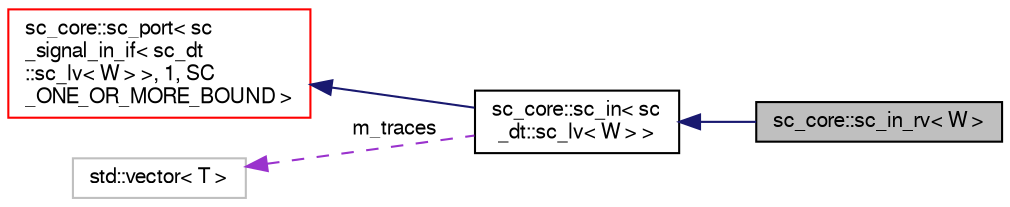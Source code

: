 digraph "sc_core::sc_in_rv&lt; W &gt;"
{
  edge [fontname="FreeSans",fontsize="10",labelfontname="FreeSans",labelfontsize="10"];
  node [fontname="FreeSans",fontsize="10",shape=record];
  rankdir="LR";
  Node6 [label="sc_core::sc_in_rv\< W \>",height=0.2,width=0.4,color="black", fillcolor="grey75", style="filled", fontcolor="black"];
  Node7 -> Node6 [dir="back",color="midnightblue",fontsize="10",style="solid",fontname="FreeSans"];
  Node7 [label="sc_core::sc_in\< sc\l_dt::sc_lv\< W \> \>",height=0.2,width=0.4,color="black", fillcolor="white", style="filled",URL="$a01288.html"];
  Node8 -> Node7 [dir="back",color="midnightblue",fontsize="10",style="solid",fontname="FreeSans"];
  Node8 [label="sc_core::sc_port\< sc\l_signal_in_if\< sc_dt\l::sc_lv\< W \> \>, 1, SC\l_ONE_OR_MORE_BOUND \>",height=0.2,width=0.4,color="red", fillcolor="white", style="filled",URL="$a01224.html"];
  Node12 -> Node7 [dir="back",color="darkorchid3",fontsize="10",style="dashed",label=" m_traces" ,fontname="FreeSans"];
  Node12 [label="std::vector\< T \>",height=0.2,width=0.4,color="grey75", fillcolor="white", style="filled",tooltip="STL class. "];
}
